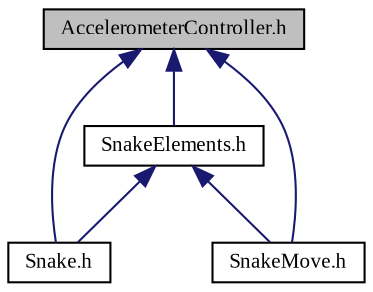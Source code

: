 digraph "AccelerometerController.h"
{
  edge [fontname="TimesNewRoman",fontsize="10",labelfontname="TimesNewRoman",labelfontsize="10"];
  node [fontname="TimesNewRoman",fontsize="10",shape=record];
  Node2 [label="AccelerometerController.h",height=0.2,width=0.4,color="black", fillcolor="grey75", style="filled", fontcolor="black"];
  Node2 -> Node3 [dir="back",color="midnightblue",fontsize="10",style="solid",fontname="TimesNewRoman"];
  Node3 [label="SnakeElements.h",height=0.2,width=0.4,color="black", fillcolor="white", style="filled",URL="$_snake_elements_8h.html",tooltip="Elementy weza dla gry Snake - header file. "];
  Node3 -> Node4 [dir="back",color="midnightblue",fontsize="10",style="solid",fontname="TimesNewRoman"];
  Node4 [label="Snake.h",height=0.2,width=0.4,color="black", fillcolor="white", style="filled",URL="$_snake_8h.html",tooltip="Gra Snake - header file. "];
  Node3 -> Node5 [dir="back",color="midnightblue",fontsize="10",style="solid",fontname="TimesNewRoman"];
  Node5 [label="SnakeMove.h",height=0.2,width=0.4,color="black", fillcolor="white", style="filled",URL="$_snake_move_8h.html",tooltip="Ruch weza dla gry Snake - header file. "];
  Node2 -> Node4 [dir="back",color="midnightblue",fontsize="10",style="solid",fontname="TimesNewRoman"];
  Node2 -> Node5 [dir="back",color="midnightblue",fontsize="10",style="solid",fontname="TimesNewRoman"];
}
